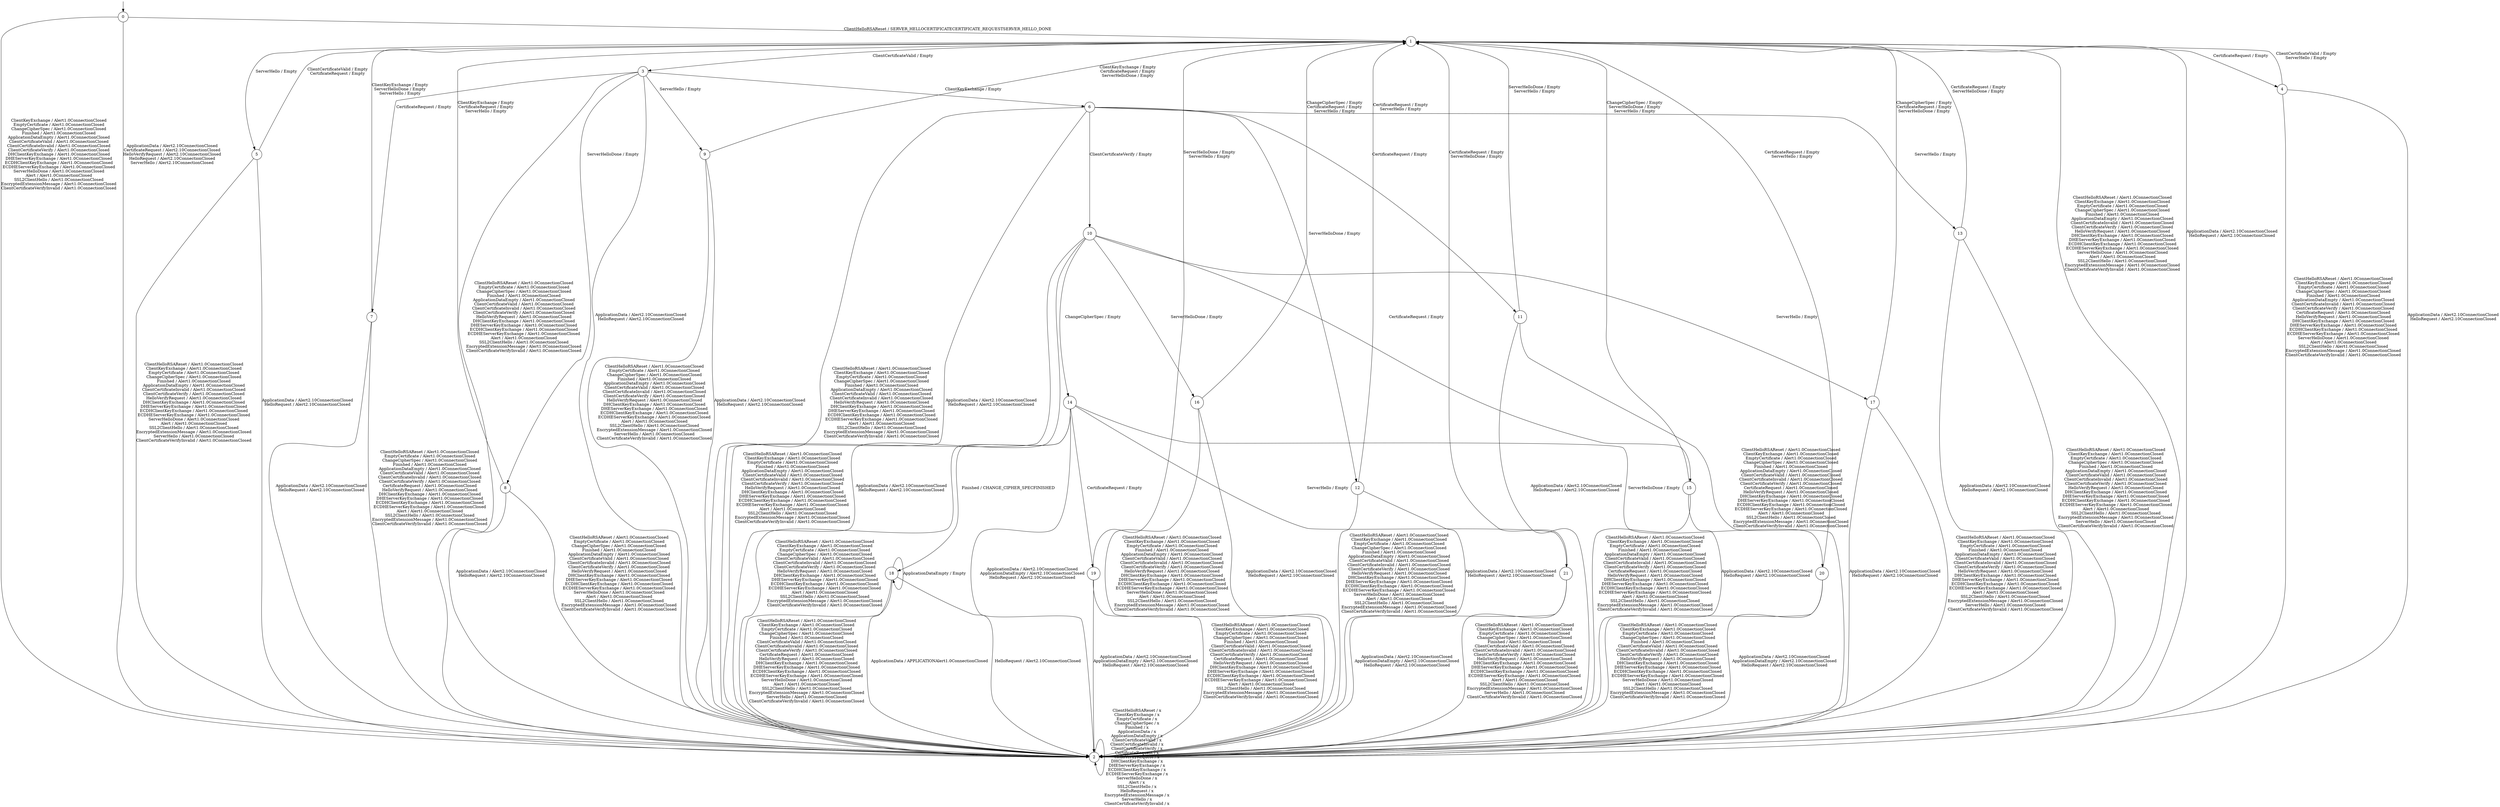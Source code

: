 digraph g {

	s0 [shape="circle" label="0"];
	s1 [shape="circle" label="1"];
	s2 [shape="circle" label="2"];
	s3 [shape="circle" label="3"];
	s4 [shape="circle" label="4"];
	s5 [shape="circle" label="5"];
	s6 [shape="circle" label="6"];
	s7 [shape="circle" label="7"];
	s8 [shape="circle" label="8"];
	s9 [shape="circle" label="9"];
	s10 [shape="circle" label="10"];
	s11 [shape="circle" label="11"];
	s12 [shape="circle" label="12"];
	s13 [shape="circle" label="13"];
	s14 [shape="circle" label="14"];
	s15 [shape="circle" label="15"];
	s16 [shape="circle" label="16"];
	s17 [shape="circle" label="17"];
	s18 [shape="circle" label="18"];
	s19 [shape="circle" label="19"];
	s20 [shape="circle" label="20"];
	s21 [shape="circle" label="21"];

__start0 [label="" shape="none" width="0" height="0"];
__start0 -> s0;

	s0 -> s1 [label="ClientHelloRSAReset / SERVER_HELLOCERTIFICATECERTIFICATE_REQUESTSERVER_HELLO_DONE\n"];
	s0 -> s2 [label="ClientKeyExchange / Alert1.0ConnectionClosed\nEmptyCertificate / Alert1.0ConnectionClosed\nChangeCipherSpec / Alert1.0ConnectionClosed\nFinished / Alert1.0ConnectionClosed\nApplicationDataEmpty / Alert1.0ConnectionClosed\nClientCertificateValid / Alert1.0ConnectionClosed\nClientCertificateInvalid / Alert1.0ConnectionClosed\nClientCertificateVerify / Alert1.0ConnectionClosed\nDHClientKeyExchange / Alert1.0ConnectionClosed\nDHEServerKeyExchange / Alert1.0ConnectionClosed\nECDHClientKeyExchange / Alert1.0ConnectionClosed\nECDHEServerKeyExchange / Alert1.0ConnectionClosed\nServerHelloDone / Alert1.0ConnectionClosed\nAlert / Alert1.0ConnectionClosed\nSSL2ClientHello / Alert1.0ConnectionClosed\nEncryptedExtensionMessage / Alert1.0ConnectionClosed\nClientCertificateVerifyInvalid / Alert1.0ConnectionClosed\n"];
	s0 -> s2 [label="ApplicationData / Alert2.10ConnectionClosed\nCertificateRequest / Alert2.10ConnectionClosed\nHelloVerifyRequest / Alert2.10ConnectionClosed\nHelloRequest / Alert2.10ConnectionClosed\nServerHello / Alert2.10ConnectionClosed\n"];
	s1 -> s2 [label="ClientHelloRSAReset / Alert1.0ConnectionClosed\nClientKeyExchange / Alert1.0ConnectionClosed\nEmptyCertificate / Alert1.0ConnectionClosed\nChangeCipherSpec / Alert1.0ConnectionClosed\nFinished / Alert1.0ConnectionClosed\nApplicationDataEmpty / Alert1.0ConnectionClosed\nClientCertificateInvalid / Alert1.0ConnectionClosed\nClientCertificateVerify / Alert1.0ConnectionClosed\nHelloVerifyRequest / Alert1.0ConnectionClosed\nDHClientKeyExchange / Alert1.0ConnectionClosed\nDHEServerKeyExchange / Alert1.0ConnectionClosed\nECDHClientKeyExchange / Alert1.0ConnectionClosed\nECDHEServerKeyExchange / Alert1.0ConnectionClosed\nServerHelloDone / Alert1.0ConnectionClosed\nAlert / Alert1.0ConnectionClosed\nSSL2ClientHello / Alert1.0ConnectionClosed\nEncryptedExtensionMessage / Alert1.0ConnectionClosed\nClientCertificateVerifyInvalid / Alert1.0ConnectionClosed\n"];
	s1 -> s2 [label="ApplicationData / Alert2.10ConnectionClosed\nHelloRequest / Alert2.10ConnectionClosed\n"];
	s1 -> s3 [label="ClientCertificateValid / Empty\n"];
	s1 -> s4 [label="CertificateRequest / Empty\n"];
	s1 -> s5 [label="ServerHello / Empty\n"];
	s2 -> s2 [label="ClientHelloRSAReset / x\nClientKeyExchange / x\nEmptyCertificate / x\nChangeCipherSpec / x\nFinished / x\nApplicationData / x\nApplicationDataEmpty / x\nClientCertificateValid / x\nClientCertificateInvalid / x\nClientCertificateVerify / x\nCertificateRequest / x\nHelloVerifyRequest / x\nDHClientKeyExchange / x\nDHEServerKeyExchange / x\nECDHClientKeyExchange / x\nECDHEServerKeyExchange / x\nServerHelloDone / x\nAlert / x\nSSL2ClientHello / x\nHelloRequest / x\nEncryptedExtensionMessage / x\nServerHello / x\nClientCertificateVerifyInvalid / x\n"];
	s3 -> s2 [label="ClientHelloRSAReset / Alert1.0ConnectionClosed\nEmptyCertificate / Alert1.0ConnectionClosed\nChangeCipherSpec / Alert1.0ConnectionClosed\nFinished / Alert1.0ConnectionClosed\nApplicationDataEmpty / Alert1.0ConnectionClosed\nClientCertificateValid / Alert1.0ConnectionClosed\nClientCertificateInvalid / Alert1.0ConnectionClosed\nClientCertificateVerify / Alert1.0ConnectionClosed\nHelloVerifyRequest / Alert1.0ConnectionClosed\nDHClientKeyExchange / Alert1.0ConnectionClosed\nDHEServerKeyExchange / Alert1.0ConnectionClosed\nECDHClientKeyExchange / Alert1.0ConnectionClosed\nECDHEServerKeyExchange / Alert1.0ConnectionClosed\nAlert / Alert1.0ConnectionClosed\nSSL2ClientHello / Alert1.0ConnectionClosed\nEncryptedExtensionMessage / Alert1.0ConnectionClosed\nClientCertificateVerifyInvalid / Alert1.0ConnectionClosed\n"];
	s3 -> s6 [label="ClientKeyExchange / Empty\n"];
	s3 -> s2 [label="ApplicationData / Alert2.10ConnectionClosed\nHelloRequest / Alert2.10ConnectionClosed\n"];
	s3 -> s7 [label="CertificateRequest / Empty\n"];
	s3 -> s8 [label="ServerHelloDone / Empty\n"];
	s3 -> s9 [label="ServerHello / Empty\n"];
	s4 -> s2 [label="ClientHelloRSAReset / Alert1.0ConnectionClosed\nClientKeyExchange / Alert1.0ConnectionClosed\nEmptyCertificate / Alert1.0ConnectionClosed\nChangeCipherSpec / Alert1.0ConnectionClosed\nFinished / Alert1.0ConnectionClosed\nApplicationDataEmpty / Alert1.0ConnectionClosed\nClientCertificateInvalid / Alert1.0ConnectionClosed\nClientCertificateVerify / Alert1.0ConnectionClosed\nCertificateRequest / Alert1.0ConnectionClosed\nHelloVerifyRequest / Alert1.0ConnectionClosed\nDHClientKeyExchange / Alert1.0ConnectionClosed\nDHEServerKeyExchange / Alert1.0ConnectionClosed\nECDHClientKeyExchange / Alert1.0ConnectionClosed\nECDHEServerKeyExchange / Alert1.0ConnectionClosed\nServerHelloDone / Alert1.0ConnectionClosed\nAlert / Alert1.0ConnectionClosed\nSSL2ClientHello / Alert1.0ConnectionClosed\nEncryptedExtensionMessage / Alert1.0ConnectionClosed\nClientCertificateVerifyInvalid / Alert1.0ConnectionClosed\n"];
	s4 -> s2 [label="ApplicationData / Alert2.10ConnectionClosed\nHelloRequest / Alert2.10ConnectionClosed\n"];
	s4 -> s1 [label="ClientCertificateValid / Empty\nServerHello / Empty\n"];
	s5 -> s2 [label="ClientHelloRSAReset / Alert1.0ConnectionClosed\nClientKeyExchange / Alert1.0ConnectionClosed\nEmptyCertificate / Alert1.0ConnectionClosed\nChangeCipherSpec / Alert1.0ConnectionClosed\nFinished / Alert1.0ConnectionClosed\nApplicationDataEmpty / Alert1.0ConnectionClosed\nClientCertificateInvalid / Alert1.0ConnectionClosed\nClientCertificateVerify / Alert1.0ConnectionClosed\nHelloVerifyRequest / Alert1.0ConnectionClosed\nDHClientKeyExchange / Alert1.0ConnectionClosed\nDHEServerKeyExchange / Alert1.0ConnectionClosed\nECDHClientKeyExchange / Alert1.0ConnectionClosed\nECDHEServerKeyExchange / Alert1.0ConnectionClosed\nServerHelloDone / Alert1.0ConnectionClosed\nAlert / Alert1.0ConnectionClosed\nSSL2ClientHello / Alert1.0ConnectionClosed\nEncryptedExtensionMessage / Alert1.0ConnectionClosed\nServerHello / Alert1.0ConnectionClosed\nClientCertificateVerifyInvalid / Alert1.0ConnectionClosed\n"];
	s5 -> s2 [label="ApplicationData / Alert2.10ConnectionClosed\nHelloRequest / Alert2.10ConnectionClosed\n"];
	s5 -> s1 [label="ClientCertificateValid / Empty\nCertificateRequest / Empty\n"];
	s6 -> s2 [label="ClientHelloRSAReset / Alert1.0ConnectionClosed\nClientKeyExchange / Alert1.0ConnectionClosed\nEmptyCertificate / Alert1.0ConnectionClosed\nChangeCipherSpec / Alert1.0ConnectionClosed\nFinished / Alert1.0ConnectionClosed\nApplicationDataEmpty / Alert1.0ConnectionClosed\nClientCertificateValid / Alert1.0ConnectionClosed\nClientCertificateInvalid / Alert1.0ConnectionClosed\nHelloVerifyRequest / Alert1.0ConnectionClosed\nDHClientKeyExchange / Alert1.0ConnectionClosed\nDHEServerKeyExchange / Alert1.0ConnectionClosed\nECDHClientKeyExchange / Alert1.0ConnectionClosed\nECDHEServerKeyExchange / Alert1.0ConnectionClosed\nAlert / Alert1.0ConnectionClosed\nSSL2ClientHello / Alert1.0ConnectionClosed\nEncryptedExtensionMessage / Alert1.0ConnectionClosed\nClientCertificateVerifyInvalid / Alert1.0ConnectionClosed\n"];
	s6 -> s2 [label="ApplicationData / Alert2.10ConnectionClosed\nHelloRequest / Alert2.10ConnectionClosed\n"];
	s6 -> s10 [label="ClientCertificateVerify / Empty\n"];
	s6 -> s11 [label="CertificateRequest / Empty\n"];
	s6 -> s12 [label="ServerHelloDone / Empty\n"];
	s6 -> s13 [label="ServerHello / Empty\n"];
	s7 -> s2 [label="ClientHelloRSAReset / Alert1.0ConnectionClosed\nEmptyCertificate / Alert1.0ConnectionClosed\nChangeCipherSpec / Alert1.0ConnectionClosed\nFinished / Alert1.0ConnectionClosed\nApplicationDataEmpty / Alert1.0ConnectionClosed\nClientCertificateValid / Alert1.0ConnectionClosed\nClientCertificateInvalid / Alert1.0ConnectionClosed\nClientCertificateVerify / Alert1.0ConnectionClosed\nCertificateRequest / Alert1.0ConnectionClosed\nHelloVerifyRequest / Alert1.0ConnectionClosed\nDHClientKeyExchange / Alert1.0ConnectionClosed\nDHEServerKeyExchange / Alert1.0ConnectionClosed\nECDHClientKeyExchange / Alert1.0ConnectionClosed\nECDHEServerKeyExchange / Alert1.0ConnectionClosed\nAlert / Alert1.0ConnectionClosed\nSSL2ClientHello / Alert1.0ConnectionClosed\nEncryptedExtensionMessage / Alert1.0ConnectionClosed\nClientCertificateVerifyInvalid / Alert1.0ConnectionClosed\n"];
	s7 -> s1 [label="ClientKeyExchange / Empty\nServerHelloDone / Empty\nServerHello / Empty\n"];
	s7 -> s2 [label="ApplicationData / Alert2.10ConnectionClosed\nHelloRequest / Alert2.10ConnectionClosed\n"];
	s8 -> s2 [label="ClientHelloRSAReset / Alert1.0ConnectionClosed\nEmptyCertificate / Alert1.0ConnectionClosed\nChangeCipherSpec / Alert1.0ConnectionClosed\nFinished / Alert1.0ConnectionClosed\nApplicationDataEmpty / Alert1.0ConnectionClosed\nClientCertificateValid / Alert1.0ConnectionClosed\nClientCertificateInvalid / Alert1.0ConnectionClosed\nClientCertificateVerify / Alert1.0ConnectionClosed\nHelloVerifyRequest / Alert1.0ConnectionClosed\nDHClientKeyExchange / Alert1.0ConnectionClosed\nDHEServerKeyExchange / Alert1.0ConnectionClosed\nECDHClientKeyExchange / Alert1.0ConnectionClosed\nECDHEServerKeyExchange / Alert1.0ConnectionClosed\nServerHelloDone / Alert1.0ConnectionClosed\nAlert / Alert1.0ConnectionClosed\nSSL2ClientHello / Alert1.0ConnectionClosed\nEncryptedExtensionMessage / Alert1.0ConnectionClosed\nClientCertificateVerifyInvalid / Alert1.0ConnectionClosed\n"];
	s8 -> s1 [label="ClientKeyExchange / Empty\nCertificateRequest / Empty\nServerHello / Empty\n"];
	s8 -> s2 [label="ApplicationData / Alert2.10ConnectionClosed\nHelloRequest / Alert2.10ConnectionClosed\n"];
	s9 -> s2 [label="ClientHelloRSAReset / Alert1.0ConnectionClosed\nEmptyCertificate / Alert1.0ConnectionClosed\nChangeCipherSpec / Alert1.0ConnectionClosed\nFinished / Alert1.0ConnectionClosed\nApplicationDataEmpty / Alert1.0ConnectionClosed\nClientCertificateValid / Alert1.0ConnectionClosed\nClientCertificateInvalid / Alert1.0ConnectionClosed\nClientCertificateVerify / Alert1.0ConnectionClosed\nHelloVerifyRequest / Alert1.0ConnectionClosed\nDHClientKeyExchange / Alert1.0ConnectionClosed\nDHEServerKeyExchange / Alert1.0ConnectionClosed\nECDHClientKeyExchange / Alert1.0ConnectionClosed\nECDHEServerKeyExchange / Alert1.0ConnectionClosed\nAlert / Alert1.0ConnectionClosed\nSSL2ClientHello / Alert1.0ConnectionClosed\nEncryptedExtensionMessage / Alert1.0ConnectionClosed\nServerHello / Alert1.0ConnectionClosed\nClientCertificateVerifyInvalid / Alert1.0ConnectionClosed\n"];
	s9 -> s1 [label="ClientKeyExchange / Empty\nCertificateRequest / Empty\nServerHelloDone / Empty\n"];
	s9 -> s2 [label="ApplicationData / Alert2.10ConnectionClosed\nHelloRequest / Alert2.10ConnectionClosed\n"];
	s10 -> s2 [label="ClientHelloRSAReset / Alert1.0ConnectionClosed\nClientKeyExchange / Alert1.0ConnectionClosed\nEmptyCertificate / Alert1.0ConnectionClosed\nFinished / Alert1.0ConnectionClosed\nApplicationDataEmpty / Alert1.0ConnectionClosed\nClientCertificateValid / Alert1.0ConnectionClosed\nClientCertificateInvalid / Alert1.0ConnectionClosed\nClientCertificateVerify / Alert1.0ConnectionClosed\nHelloVerifyRequest / Alert1.0ConnectionClosed\nDHClientKeyExchange / Alert1.0ConnectionClosed\nDHEServerKeyExchange / Alert1.0ConnectionClosed\nECDHClientKeyExchange / Alert1.0ConnectionClosed\nECDHEServerKeyExchange / Alert1.0ConnectionClosed\nAlert / Alert1.0ConnectionClosed\nSSL2ClientHello / Alert1.0ConnectionClosed\nEncryptedExtensionMessage / Alert1.0ConnectionClosed\nClientCertificateVerifyInvalid / Alert1.0ConnectionClosed\n"];
	s10 -> s14 [label="ChangeCipherSpec / Empty\n"];
	s10 -> s2 [label="ApplicationData / Alert2.10ConnectionClosed\nHelloRequest / Alert2.10ConnectionClosed\n"];
	s10 -> s15 [label="CertificateRequest / Empty\n"];
	s10 -> s16 [label="ServerHelloDone / Empty\n"];
	s10 -> s17 [label="ServerHello / Empty\n"];
	s11 -> s2 [label="ClientHelloRSAReset / Alert1.0ConnectionClosed\nClientKeyExchange / Alert1.0ConnectionClosed\nEmptyCertificate / Alert1.0ConnectionClosed\nChangeCipherSpec / Alert1.0ConnectionClosed\nFinished / Alert1.0ConnectionClosed\nApplicationDataEmpty / Alert1.0ConnectionClosed\nClientCertificateValid / Alert1.0ConnectionClosed\nClientCertificateInvalid / Alert1.0ConnectionClosed\nClientCertificateVerify / Alert1.0ConnectionClosed\nCertificateRequest / Alert1.0ConnectionClosed\nHelloVerifyRequest / Alert1.0ConnectionClosed\nDHClientKeyExchange / Alert1.0ConnectionClosed\nDHEServerKeyExchange / Alert1.0ConnectionClosed\nECDHClientKeyExchange / Alert1.0ConnectionClosed\nECDHEServerKeyExchange / Alert1.0ConnectionClosed\nAlert / Alert1.0ConnectionClosed\nSSL2ClientHello / Alert1.0ConnectionClosed\nEncryptedExtensionMessage / Alert1.0ConnectionClosed\nClientCertificateVerifyInvalid / Alert1.0ConnectionClosed\n"];
	s11 -> s2 [label="ApplicationData / Alert2.10ConnectionClosed\nHelloRequest / Alert2.10ConnectionClosed\n"];
	s11 -> s1 [label="ServerHelloDone / Empty\nServerHello / Empty\n"];
	s12 -> s2 [label="ClientHelloRSAReset / Alert1.0ConnectionClosed\nClientKeyExchange / Alert1.0ConnectionClosed\nEmptyCertificate / Alert1.0ConnectionClosed\nChangeCipherSpec / Alert1.0ConnectionClosed\nFinished / Alert1.0ConnectionClosed\nApplicationDataEmpty / Alert1.0ConnectionClosed\nClientCertificateValid / Alert1.0ConnectionClosed\nClientCertificateInvalid / Alert1.0ConnectionClosed\nClientCertificateVerify / Alert1.0ConnectionClosed\nHelloVerifyRequest / Alert1.0ConnectionClosed\nDHClientKeyExchange / Alert1.0ConnectionClosed\nDHEServerKeyExchange / Alert1.0ConnectionClosed\nECDHClientKeyExchange / Alert1.0ConnectionClosed\nECDHEServerKeyExchange / Alert1.0ConnectionClosed\nServerHelloDone / Alert1.0ConnectionClosed\nAlert / Alert1.0ConnectionClosed\nSSL2ClientHello / Alert1.0ConnectionClosed\nEncryptedExtensionMessage / Alert1.0ConnectionClosed\nClientCertificateVerifyInvalid / Alert1.0ConnectionClosed\n"];
	s12 -> s2 [label="ApplicationData / Alert2.10ConnectionClosed\nHelloRequest / Alert2.10ConnectionClosed\n"];
	s12 -> s1 [label="CertificateRequest / Empty\nServerHello / Empty\n"];
	s13 -> s2 [label="ClientHelloRSAReset / Alert1.0ConnectionClosed\nClientKeyExchange / Alert1.0ConnectionClosed\nEmptyCertificate / Alert1.0ConnectionClosed\nChangeCipherSpec / Alert1.0ConnectionClosed\nFinished / Alert1.0ConnectionClosed\nApplicationDataEmpty / Alert1.0ConnectionClosed\nClientCertificateValid / Alert1.0ConnectionClosed\nClientCertificateInvalid / Alert1.0ConnectionClosed\nClientCertificateVerify / Alert1.0ConnectionClosed\nHelloVerifyRequest / Alert1.0ConnectionClosed\nDHClientKeyExchange / Alert1.0ConnectionClosed\nDHEServerKeyExchange / Alert1.0ConnectionClosed\nECDHClientKeyExchange / Alert1.0ConnectionClosed\nECDHEServerKeyExchange / Alert1.0ConnectionClosed\nAlert / Alert1.0ConnectionClosed\nSSL2ClientHello / Alert1.0ConnectionClosed\nEncryptedExtensionMessage / Alert1.0ConnectionClosed\nServerHello / Alert1.0ConnectionClosed\nClientCertificateVerifyInvalid / Alert1.0ConnectionClosed\n"];
	s13 -> s2 [label="ApplicationData / Alert2.10ConnectionClosed\nHelloRequest / Alert2.10ConnectionClosed\n"];
	s13 -> s1 [label="CertificateRequest / Empty\nServerHelloDone / Empty\n"];
	s14 -> s2 [label="ClientHelloRSAReset / Alert1.0ConnectionClosed\nClientKeyExchange / Alert1.0ConnectionClosed\nEmptyCertificate / Alert1.0ConnectionClosed\nChangeCipherSpec / Alert1.0ConnectionClosed\nClientCertificateValid / Alert1.0ConnectionClosed\nClientCertificateInvalid / Alert1.0ConnectionClosed\nClientCertificateVerify / Alert1.0ConnectionClosed\nHelloVerifyRequest / Alert1.0ConnectionClosed\nDHClientKeyExchange / Alert1.0ConnectionClosed\nDHEServerKeyExchange / Alert1.0ConnectionClosed\nECDHClientKeyExchange / Alert1.0ConnectionClosed\nECDHEServerKeyExchange / Alert1.0ConnectionClosed\nAlert / Alert1.0ConnectionClosed\nSSL2ClientHello / Alert1.0ConnectionClosed\nEncryptedExtensionMessage / Alert1.0ConnectionClosed\nClientCertificateVerifyInvalid / Alert1.0ConnectionClosed\n"];
	s14 -> s18 [label="Finished / CHANGE_CIPHER_SPECFINISHED\n"];
	s14 -> s2 [label="ApplicationData / Alert2.10ConnectionClosed\nApplicationDataEmpty / Alert2.10ConnectionClosed\nHelloRequest / Alert2.10ConnectionClosed\n"];
	s14 -> s19 [label="CertificateRequest / Empty\n"];
	s14 -> s20 [label="ServerHelloDone / Empty\n"];
	s14 -> s21 [label="ServerHello / Empty\n"];
	s15 -> s2 [label="ClientHelloRSAReset / Alert1.0ConnectionClosed\nClientKeyExchange / Alert1.0ConnectionClosed\nEmptyCertificate / Alert1.0ConnectionClosed\nFinished / Alert1.0ConnectionClosed\nApplicationDataEmpty / Alert1.0ConnectionClosed\nClientCertificateValid / Alert1.0ConnectionClosed\nClientCertificateInvalid / Alert1.0ConnectionClosed\nClientCertificateVerify / Alert1.0ConnectionClosed\nCertificateRequest / Alert1.0ConnectionClosed\nHelloVerifyRequest / Alert1.0ConnectionClosed\nDHClientKeyExchange / Alert1.0ConnectionClosed\nDHEServerKeyExchange / Alert1.0ConnectionClosed\nECDHClientKeyExchange / Alert1.0ConnectionClosed\nECDHEServerKeyExchange / Alert1.0ConnectionClosed\nAlert / Alert1.0ConnectionClosed\nSSL2ClientHello / Alert1.0ConnectionClosed\nEncryptedExtensionMessage / Alert1.0ConnectionClosed\nClientCertificateVerifyInvalid / Alert1.0ConnectionClosed\n"];
	s15 -> s1 [label="ChangeCipherSpec / Empty\nServerHelloDone / Empty\nServerHello / Empty\n"];
	s15 -> s2 [label="ApplicationData / Alert2.10ConnectionClosed\nHelloRequest / Alert2.10ConnectionClosed\n"];
	s16 -> s2 [label="ClientHelloRSAReset / Alert1.0ConnectionClosed\nClientKeyExchange / Alert1.0ConnectionClosed\nEmptyCertificate / Alert1.0ConnectionClosed\nFinished / Alert1.0ConnectionClosed\nApplicationDataEmpty / Alert1.0ConnectionClosed\nClientCertificateValid / Alert1.0ConnectionClosed\nClientCertificateInvalid / Alert1.0ConnectionClosed\nClientCertificateVerify / Alert1.0ConnectionClosed\nHelloVerifyRequest / Alert1.0ConnectionClosed\nDHClientKeyExchange / Alert1.0ConnectionClosed\nDHEServerKeyExchange / Alert1.0ConnectionClosed\nECDHClientKeyExchange / Alert1.0ConnectionClosed\nECDHEServerKeyExchange / Alert1.0ConnectionClosed\nServerHelloDone / Alert1.0ConnectionClosed\nAlert / Alert1.0ConnectionClosed\nSSL2ClientHello / Alert1.0ConnectionClosed\nEncryptedExtensionMessage / Alert1.0ConnectionClosed\nClientCertificateVerifyInvalid / Alert1.0ConnectionClosed\n"];
	s16 -> s1 [label="ChangeCipherSpec / Empty\nCertificateRequest / Empty\nServerHello / Empty\n"];
	s16 -> s2 [label="ApplicationData / Alert2.10ConnectionClosed\nHelloRequest / Alert2.10ConnectionClosed\n"];
	s17 -> s2 [label="ClientHelloRSAReset / Alert1.0ConnectionClosed\nClientKeyExchange / Alert1.0ConnectionClosed\nEmptyCertificate / Alert1.0ConnectionClosed\nFinished / Alert1.0ConnectionClosed\nApplicationDataEmpty / Alert1.0ConnectionClosed\nClientCertificateValid / Alert1.0ConnectionClosed\nClientCertificateInvalid / Alert1.0ConnectionClosed\nClientCertificateVerify / Alert1.0ConnectionClosed\nHelloVerifyRequest / Alert1.0ConnectionClosed\nDHClientKeyExchange / Alert1.0ConnectionClosed\nDHEServerKeyExchange / Alert1.0ConnectionClosed\nECDHClientKeyExchange / Alert1.0ConnectionClosed\nECDHEServerKeyExchange / Alert1.0ConnectionClosed\nAlert / Alert1.0ConnectionClosed\nSSL2ClientHello / Alert1.0ConnectionClosed\nEncryptedExtensionMessage / Alert1.0ConnectionClosed\nServerHello / Alert1.0ConnectionClosed\nClientCertificateVerifyInvalid / Alert1.0ConnectionClosed\n"];
	s17 -> s1 [label="ChangeCipherSpec / Empty\nCertificateRequest / Empty\nServerHelloDone / Empty\n"];
	s17 -> s2 [label="ApplicationData / Alert2.10ConnectionClosed\nHelloRequest / Alert2.10ConnectionClosed\n"];
	s18 -> s2 [label="ClientHelloRSAReset / Alert1.0ConnectionClosed\nClientKeyExchange / Alert1.0ConnectionClosed\nEmptyCertificate / Alert1.0ConnectionClosed\nChangeCipherSpec / Alert1.0ConnectionClosed\nFinished / Alert1.0ConnectionClosed\nClientCertificateValid / Alert1.0ConnectionClosed\nClientCertificateInvalid / Alert1.0ConnectionClosed\nClientCertificateVerify / Alert1.0ConnectionClosed\nCertificateRequest / Alert1.0ConnectionClosed\nHelloVerifyRequest / Alert1.0ConnectionClosed\nDHClientKeyExchange / Alert1.0ConnectionClosed\nDHEServerKeyExchange / Alert1.0ConnectionClosed\nECDHClientKeyExchange / Alert1.0ConnectionClosed\nECDHEServerKeyExchange / Alert1.0ConnectionClosed\nServerHelloDone / Alert1.0ConnectionClosed\nAlert / Alert1.0ConnectionClosed\nSSL2ClientHello / Alert1.0ConnectionClosed\nEncryptedExtensionMessage / Alert1.0ConnectionClosed\nServerHello / Alert1.0ConnectionClosed\nClientCertificateVerifyInvalid / Alert1.0ConnectionClosed\n"];
	s18 -> s2 [label="ApplicationData / APPLICATIONAlert1.0ConnectionClosed\n"];
	s18 -> s18 [label="ApplicationDataEmpty / Empty\n"];
	s18 -> s2 [label="HelloRequest / Alert2.10ConnectionClosed\n"];
	s19 -> s2 [label="ClientHelloRSAReset / Alert1.0ConnectionClosed\nClientKeyExchange / Alert1.0ConnectionClosed\nEmptyCertificate / Alert1.0ConnectionClosed\nChangeCipherSpec / Alert1.0ConnectionClosed\nFinished / Alert1.0ConnectionClosed\nClientCertificateValid / Alert1.0ConnectionClosed\nClientCertificateInvalid / Alert1.0ConnectionClosed\nClientCertificateVerify / Alert1.0ConnectionClosed\nCertificateRequest / Alert1.0ConnectionClosed\nHelloVerifyRequest / Alert1.0ConnectionClosed\nDHClientKeyExchange / Alert1.0ConnectionClosed\nDHEServerKeyExchange / Alert1.0ConnectionClosed\nECDHClientKeyExchange / Alert1.0ConnectionClosed\nECDHEServerKeyExchange / Alert1.0ConnectionClosed\nAlert / Alert1.0ConnectionClosed\nSSL2ClientHello / Alert1.0ConnectionClosed\nEncryptedExtensionMessage / Alert1.0ConnectionClosed\nClientCertificateVerifyInvalid / Alert1.0ConnectionClosed\n"];
	s19 -> s2 [label="ApplicationData / Alert2.10ConnectionClosed\nApplicationDataEmpty / Alert2.10ConnectionClosed\nHelloRequest / Alert2.10ConnectionClosed\n"];
	s19 -> s1 [label="ServerHelloDone / Empty\nServerHello / Empty\n"];
	s20 -> s2 [label="ClientHelloRSAReset / Alert1.0ConnectionClosed\nClientKeyExchange / Alert1.0ConnectionClosed\nEmptyCertificate / Alert1.0ConnectionClosed\nChangeCipherSpec / Alert1.0ConnectionClosed\nFinished / Alert1.0ConnectionClosed\nClientCertificateValid / Alert1.0ConnectionClosed\nClientCertificateInvalid / Alert1.0ConnectionClosed\nClientCertificateVerify / Alert1.0ConnectionClosed\nHelloVerifyRequest / Alert1.0ConnectionClosed\nDHClientKeyExchange / Alert1.0ConnectionClosed\nDHEServerKeyExchange / Alert1.0ConnectionClosed\nECDHClientKeyExchange / Alert1.0ConnectionClosed\nECDHEServerKeyExchange / Alert1.0ConnectionClosed\nServerHelloDone / Alert1.0ConnectionClosed\nAlert / Alert1.0ConnectionClosed\nSSL2ClientHello / Alert1.0ConnectionClosed\nEncryptedExtensionMessage / Alert1.0ConnectionClosed\nClientCertificateVerifyInvalid / Alert1.0ConnectionClosed\n"];
	s20 -> s2 [label="ApplicationData / Alert2.10ConnectionClosed\nApplicationDataEmpty / Alert2.10ConnectionClosed\nHelloRequest / Alert2.10ConnectionClosed\n"];
	s20 -> s1 [label="CertificateRequest / Empty\nServerHello / Empty\n"];
	s21 -> s2 [label="ClientHelloRSAReset / Alert1.0ConnectionClosed\nClientKeyExchange / Alert1.0ConnectionClosed\nEmptyCertificate / Alert1.0ConnectionClosed\nChangeCipherSpec / Alert1.0ConnectionClosed\nFinished / Alert1.0ConnectionClosed\nClientCertificateValid / Alert1.0ConnectionClosed\nClientCertificateInvalid / Alert1.0ConnectionClosed\nClientCertificateVerify / Alert1.0ConnectionClosed\nHelloVerifyRequest / Alert1.0ConnectionClosed\nDHClientKeyExchange / Alert1.0ConnectionClosed\nDHEServerKeyExchange / Alert1.0ConnectionClosed\nECDHClientKeyExchange / Alert1.0ConnectionClosed\nECDHEServerKeyExchange / Alert1.0ConnectionClosed\nAlert / Alert1.0ConnectionClosed\nSSL2ClientHello / Alert1.0ConnectionClosed\nEncryptedExtensionMessage / Alert1.0ConnectionClosed\nServerHello / Alert1.0ConnectionClosed\nClientCertificateVerifyInvalid / Alert1.0ConnectionClosed\n"];
	s21 -> s2 [label="ApplicationData / Alert2.10ConnectionClosed\nApplicationDataEmpty / Alert2.10ConnectionClosed\nHelloRequest / Alert2.10ConnectionClosed\n"];
	s21 -> s1 [label="CertificateRequest / Empty\nServerHelloDone / Empty\n"];
}